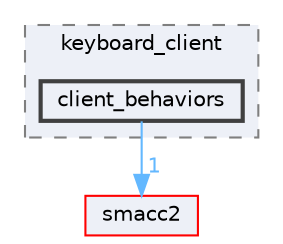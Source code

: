 digraph "smacc2_client_library/keyboard_client/include/keyboard_client/client_behaviors"
{
 // LATEX_PDF_SIZE
  bgcolor="transparent";
  edge [fontname=Helvetica,fontsize=10,labelfontname=Helvetica,labelfontsize=10];
  node [fontname=Helvetica,fontsize=10,shape=box,height=0.2,width=0.4];
  compound=true
  subgraph clusterdir_efc7060d2920fd66bb2f0f864b09ba62 {
    graph [ bgcolor="#edf0f7", pencolor="grey50", label="keyboard_client", fontname=Helvetica,fontsize=10 style="filled,dashed", URL="dir_efc7060d2920fd66bb2f0f864b09ba62.html",tooltip=""]
  dir_6a1b176bfc069b941386fb4b5618651d [label="client_behaviors", fillcolor="#edf0f7", color="grey25", style="filled,bold", URL="dir_6a1b176bfc069b941386fb4b5618651d.html",tooltip=""];
  }
  dir_ce4c19d6108cf5285f3105ec9cd73bf1 [label="smacc2", fillcolor="#edf0f7", color="red", style="filled", URL="dir_ce4c19d6108cf5285f3105ec9cd73bf1.html",tooltip=""];
  dir_6a1b176bfc069b941386fb4b5618651d->dir_ce4c19d6108cf5285f3105ec9cd73bf1 [headlabel="1", labeldistance=1.5 headhref="dir_000005_000043.html" color="steelblue1" fontcolor="steelblue1"];
}
